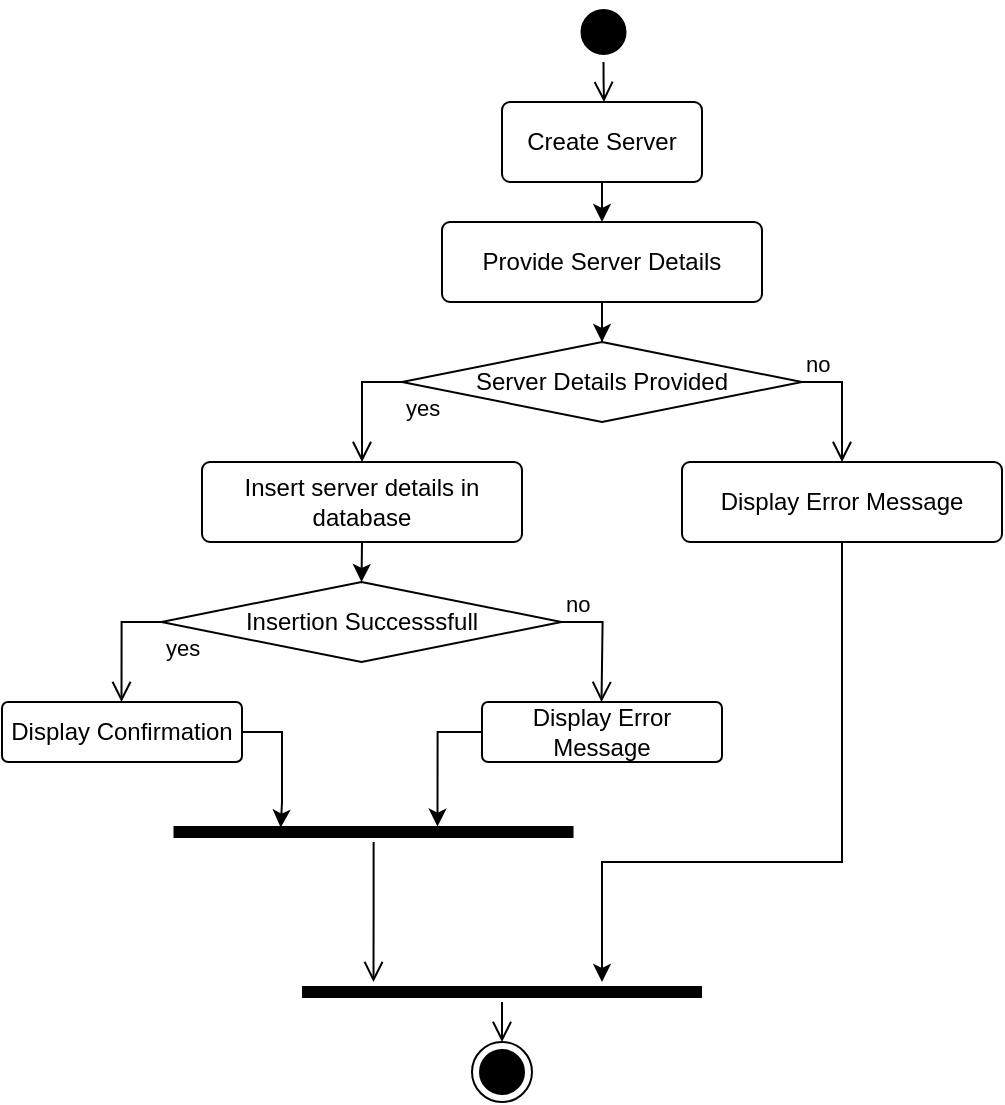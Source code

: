 <mxfile version="24.7.8">
  <diagram name="Page-1" id="9QV3iul0QTHhbR3dxzKv">
    <mxGraphModel dx="1050" dy="522" grid="1" gridSize="10" guides="1" tooltips="1" connect="1" arrows="1" fold="1" page="1" pageScale="1" pageWidth="827" pageHeight="1169" math="0" shadow="0">
      <root>
        <mxCell id="0" />
        <mxCell id="1" parent="0" />
        <mxCell id="zqjizlh5Z3Xi-svt179I-27" style="edgeStyle=orthogonalEdgeStyle;rounded=0;orthogonalLoop=1;jettySize=auto;html=1;exitX=0.5;exitY=1;exitDx=0;exitDy=0;entryX=0.5;entryY=0;entryDx=0;entryDy=0;" parent="1" source="zqjizlh5Z3Xi-svt179I-3" target="zqjizlh5Z3Xi-svt179I-4" edge="1">
          <mxGeometry relative="1" as="geometry" />
        </mxCell>
        <mxCell id="zqjizlh5Z3Xi-svt179I-3" value="Create Server" style="rounded=1;arcSize=10;whiteSpace=wrap;html=1;align=center;fillColor=none;" parent="1" vertex="1">
          <mxGeometry x="370" y="60" width="100" height="40" as="geometry" />
        </mxCell>
        <mxCell id="zqjizlh5Z3Xi-svt179I-11" value="" style="edgeStyle=orthogonalEdgeStyle;rounded=0;orthogonalLoop=1;jettySize=auto;html=1;" parent="1" source="zqjizlh5Z3Xi-svt179I-4" target="zqjizlh5Z3Xi-svt179I-5" edge="1">
          <mxGeometry relative="1" as="geometry" />
        </mxCell>
        <mxCell id="zqjizlh5Z3Xi-svt179I-4" value="Provide Server Details" style="rounded=1;arcSize=10;whiteSpace=wrap;html=1;align=center;fillColor=none;" parent="1" vertex="1">
          <mxGeometry x="340" y="120" width="160" height="40" as="geometry" />
        </mxCell>
        <mxCell id="zqjizlh5Z3Xi-svt179I-5" value="Server Details Provided" style="rhombus;whiteSpace=wrap;html=1;fontColor=#000000;fillColor=none;strokeColor=#000000;" parent="1" vertex="1">
          <mxGeometry x="320" y="180" width="200" height="40" as="geometry" />
        </mxCell>
        <mxCell id="zqjizlh5Z3Xi-svt179I-6" value="no" style="edgeStyle=orthogonalEdgeStyle;html=1;align=left;verticalAlign=bottom;endArrow=open;endSize=8;strokeColor=#000000;rounded=0;entryX=0.5;entryY=0;entryDx=0;entryDy=0;exitX=1;exitY=0.5;exitDx=0;exitDy=0;" parent="1" source="zqjizlh5Z3Xi-svt179I-5" target="zqjizlh5Z3Xi-svt179I-9" edge="1">
          <mxGeometry x="-1" relative="1" as="geometry">
            <mxPoint x="500" y="210" as="targetPoint" />
          </mxGeometry>
        </mxCell>
        <mxCell id="zqjizlh5Z3Xi-svt179I-7" value="yes" style="edgeStyle=orthogonalEdgeStyle;html=1;align=left;verticalAlign=top;endArrow=open;endSize=8;strokeColor=#000000;rounded=0;entryX=0.5;entryY=0;entryDx=0;entryDy=0;" parent="1" source="zqjizlh5Z3Xi-svt179I-5" target="zqjizlh5Z3Xi-svt179I-8" edge="1">
          <mxGeometry x="-1" relative="1" as="geometry">
            <mxPoint x="360" y="290" as="targetPoint" />
            <Array as="points">
              <mxPoint x="300" y="200" />
            </Array>
          </mxGeometry>
        </mxCell>
        <mxCell id="zqjizlh5Z3Xi-svt179I-28" style="edgeStyle=orthogonalEdgeStyle;rounded=0;orthogonalLoop=1;jettySize=auto;html=1;exitX=0.5;exitY=1;exitDx=0;exitDy=0;entryX=0.5;entryY=0;entryDx=0;entryDy=0;" parent="1" source="zqjizlh5Z3Xi-svt179I-8" target="zqjizlh5Z3Xi-svt179I-12" edge="1">
          <mxGeometry relative="1" as="geometry" />
        </mxCell>
        <mxCell id="zqjizlh5Z3Xi-svt179I-8" value="Insert server details in database" style="rounded=1;arcSize=10;whiteSpace=wrap;html=1;align=center;fillColor=none;" parent="1" vertex="1">
          <mxGeometry x="220" y="240" width="160" height="40" as="geometry" />
        </mxCell>
        <mxCell id="zqjizlh5Z3Xi-svt179I-9" value="Display Error Message" style="rounded=1;arcSize=10;whiteSpace=wrap;html=1;align=center;fillColor=none;" parent="1" vertex="1">
          <mxGeometry x="460" y="240" width="160" height="40" as="geometry" />
        </mxCell>
        <mxCell id="zqjizlh5Z3Xi-svt179I-12" value="Insertion Successsfull" style="rhombus;whiteSpace=wrap;html=1;fontColor=#000000;fillColor=none;strokeColor=#000000;" parent="1" vertex="1">
          <mxGeometry x="199.75" y="300" width="200" height="40" as="geometry" />
        </mxCell>
        <mxCell id="zqjizlh5Z3Xi-svt179I-13" value="no" style="edgeStyle=orthogonalEdgeStyle;html=1;align=left;verticalAlign=bottom;endArrow=open;endSize=8;strokeColor=#000000;rounded=0;entryX=0.5;entryY=0;entryDx=0;entryDy=0;exitX=1;exitY=0.5;exitDx=0;exitDy=0;" parent="1" source="zqjizlh5Z3Xi-svt179I-12" edge="1">
          <mxGeometry x="-1" relative="1" as="geometry">
            <mxPoint x="419.75" y="360" as="targetPoint" />
          </mxGeometry>
        </mxCell>
        <mxCell id="zqjizlh5Z3Xi-svt179I-14" value="yes" style="edgeStyle=orthogonalEdgeStyle;html=1;align=left;verticalAlign=top;endArrow=open;endSize=8;strokeColor=#000000;rounded=0;entryX=0.5;entryY=0;entryDx=0;entryDy=0;" parent="1" source="zqjizlh5Z3Xi-svt179I-12" edge="1">
          <mxGeometry x="-1" relative="1" as="geometry">
            <mxPoint x="179.75" y="360" as="targetPoint" />
            <Array as="points">
              <mxPoint x="179.75" y="320" />
            </Array>
          </mxGeometry>
        </mxCell>
        <mxCell id="zqjizlh5Z3Xi-svt179I-21" value="" style="ellipse;html=1;shape=startState;fillColor=#000000;strokeColor=#000000;" parent="1" vertex="1">
          <mxGeometry x="405.75" y="10" width="30" height="30" as="geometry" />
        </mxCell>
        <mxCell id="zqjizlh5Z3Xi-svt179I-22" value="" style="edgeStyle=orthogonalEdgeStyle;html=1;verticalAlign=bottom;endArrow=open;endSize=8;strokeColor=#000000;rounded=0;" parent="1" source="zqjizlh5Z3Xi-svt179I-21" edge="1">
          <mxGeometry relative="1" as="geometry">
            <mxPoint x="421" y="60" as="targetPoint" />
          </mxGeometry>
        </mxCell>
        <mxCell id="zqjizlh5Z3Xi-svt179I-29" value="Display Confirmation" style="rounded=1;arcSize=10;whiteSpace=wrap;html=1;align=center;fillColor=none;" parent="1" vertex="1">
          <mxGeometry x="120" y="360" width="120" height="30" as="geometry" />
        </mxCell>
        <mxCell id="zqjizlh5Z3Xi-svt179I-30" value="Display Error Message" style="rounded=1;arcSize=10;whiteSpace=wrap;html=1;align=center;fillColor=none;" parent="1" vertex="1">
          <mxGeometry x="360" y="360" width="120" height="30" as="geometry" />
        </mxCell>
        <mxCell id="zqjizlh5Z3Xi-svt179I-35" value="" style="shape=line;html=1;strokeWidth=6;strokeColor=#000000;" parent="1" vertex="1">
          <mxGeometry x="205.75" y="420" width="200" height="10" as="geometry" />
        </mxCell>
        <mxCell id="zqjizlh5Z3Xi-svt179I-36" value="" style="edgeStyle=orthogonalEdgeStyle;html=1;verticalAlign=bottom;endArrow=open;endSize=8;strokeColor=#000000;rounded=0;" parent="1" source="zqjizlh5Z3Xi-svt179I-35" edge="1">
          <mxGeometry relative="1" as="geometry">
            <mxPoint x="305.75" y="500" as="targetPoint" />
          </mxGeometry>
        </mxCell>
        <mxCell id="zqjizlh5Z3Xi-svt179I-39" style="edgeStyle=orthogonalEdgeStyle;rounded=0;orthogonalLoop=1;jettySize=auto;html=1;exitX=1;exitY=0.5;exitDx=0;exitDy=0;entryX=0.268;entryY=0.279;entryDx=0;entryDy=0;entryPerimeter=0;" parent="1" source="zqjizlh5Z3Xi-svt179I-29" target="zqjizlh5Z3Xi-svt179I-35" edge="1">
          <mxGeometry relative="1" as="geometry" />
        </mxCell>
        <mxCell id="zqjizlh5Z3Xi-svt179I-40" style="edgeStyle=orthogonalEdgeStyle;rounded=0;orthogonalLoop=1;jettySize=auto;html=1;exitX=0;exitY=0.5;exitDx=0;exitDy=0;entryX=0.66;entryY=0.23;entryDx=0;entryDy=0;entryPerimeter=0;" parent="1" source="zqjizlh5Z3Xi-svt179I-30" target="zqjizlh5Z3Xi-svt179I-35" edge="1">
          <mxGeometry relative="1" as="geometry" />
        </mxCell>
        <mxCell id="zqjizlh5Z3Xi-svt179I-41" value="" style="shape=line;html=1;strokeWidth=6;strokeColor=#000000;" parent="1" vertex="1">
          <mxGeometry x="270" y="500" width="200" height="10" as="geometry" />
        </mxCell>
        <mxCell id="zqjizlh5Z3Xi-svt179I-42" value="" style="edgeStyle=orthogonalEdgeStyle;html=1;verticalAlign=bottom;endArrow=open;endSize=8;strokeColor=#000000;rounded=0;" parent="1" source="zqjizlh5Z3Xi-svt179I-41" edge="1">
          <mxGeometry relative="1" as="geometry">
            <mxPoint x="370" y="530" as="targetPoint" />
          </mxGeometry>
        </mxCell>
        <mxCell id="zqjizlh5Z3Xi-svt179I-43" value="" style="ellipse;html=1;shape=endState;fillColor=#000000;strokeColor=#000000;" parent="1" vertex="1">
          <mxGeometry x="355" y="530" width="30" height="30" as="geometry" />
        </mxCell>
        <mxCell id="zqjizlh5Z3Xi-svt179I-45" style="edgeStyle=orthogonalEdgeStyle;rounded=0;orthogonalLoop=1;jettySize=auto;html=1;exitX=0.5;exitY=1;exitDx=0;exitDy=0;" parent="1" source="zqjizlh5Z3Xi-svt179I-9" edge="1">
          <mxGeometry relative="1" as="geometry">
            <mxPoint x="420" y="500" as="targetPoint" />
            <Array as="points">
              <mxPoint x="540" y="440" />
              <mxPoint x="420" y="440" />
            </Array>
          </mxGeometry>
        </mxCell>
      </root>
    </mxGraphModel>
  </diagram>
</mxfile>
